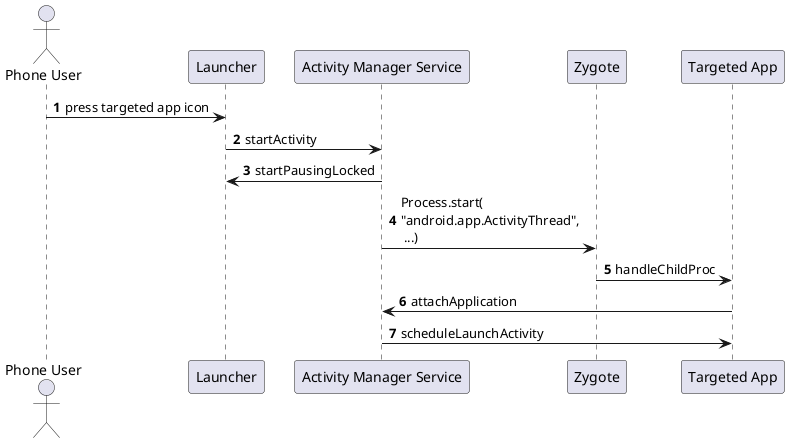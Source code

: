 @startuml app start from launcher

autonumber

actor PhoneUser as "Phone User"
participant Launcher
participant AMS as "Activity Manager Service"
participant Zygote
participant TargetedApp as "Targeted App"

PhoneUser -> Launcher: press targeted app icon
Launcher -> AMS: startActivity
Launcher <- AMS: startPausingLocked 
AMS -> Zygote: Process.start(\n"android.app.ActivityThread",\n ...)
Zygote -> TargetedApp: handleChildProc
AMS <- TargetedApp: attachApplication
AMS -> TargetedApp: scheduleLaunchActivity

@enduml
